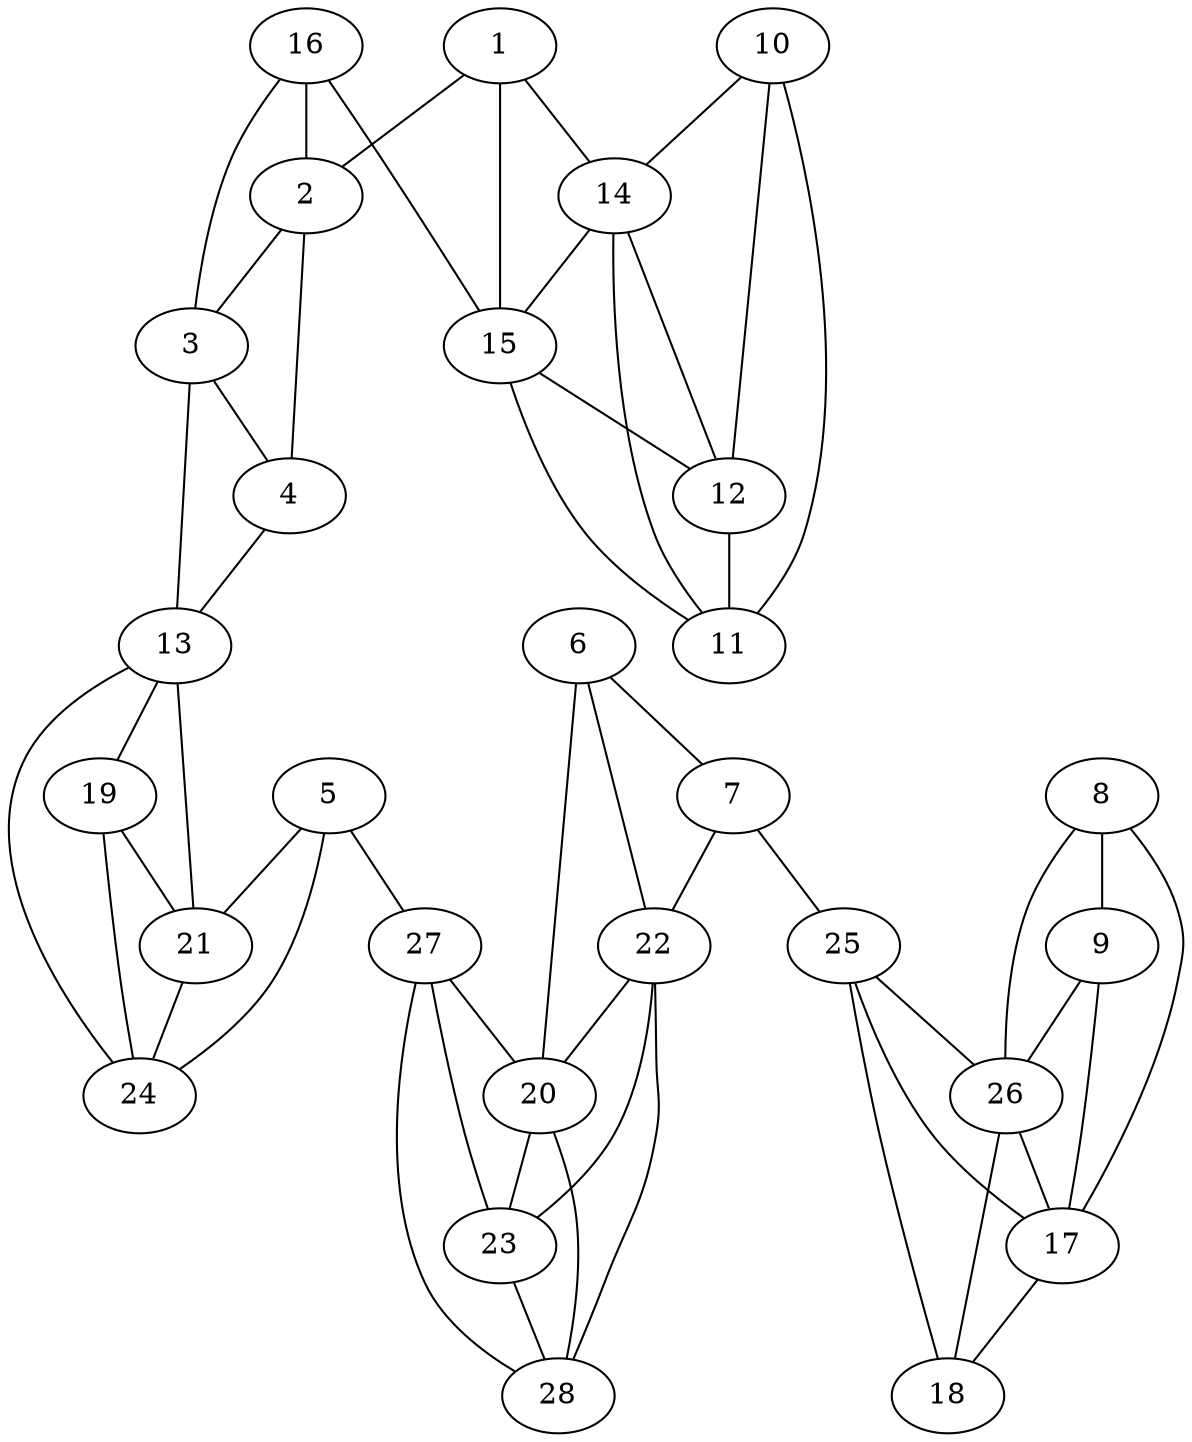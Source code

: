 graph pdb1obg {
	1	 [aaLength=17,
		sequence=EKGILLTKLSEFWFKFL,
		type=0];
	2	 [aaLength=6,
		sequence=TIFDYL,
		type=0];
	1 -- 2	 [distance0="34.54961",
		frequency=1,
		type0=1];
	14	 [aaLength=2,
		sequence=SA,
		type=1];
	1 -- 14	 [distance0="37.00367",
		frequency=1,
		type0=3];
	15	 [aaLength=2,
		sequence=VI,
		type=1];
	1 -- 15	 [distance0="35.90643",
		frequency=1,
		type0=2];
	3	 [aaLength=5,
		sequence=PAKLS,
		type=0];
	2 -- 3	 [distance0="11.00582",
		distance1="0.0",
		frequency=2,
		type0=1,
		type1=5];
	4	 [aaLength=9,
		sequence=EPKYKTQLE,
		type=0];
	2 -- 4	 [distance0="13.3716",
		frequency=1,
		type0=2];
	3 -- 4	 [distance0="8.845596",
		distance1="0.0",
		frequency=2,
		type0=1,
		type1=5];
	13	 [aaLength=5,
		sequence=SLLVH,
		type=1];
	3 -- 13	 [distance0="22.47185",
		frequency=1,
		type0=3];
	4 -- 13	 [distance0="25.55145",
		distance1="2.0",
		frequency=2,
		type0=3,
		type1=4];
	5	 [aaLength=12,
		sequence=TGSAWKEYVKTG,
		type=0];
	27	 [aaLength=2,
		sequence=TV,
		type=1];
	5 -- 27	 [distance0="34.73926",
		distance1="0.0",
		frequency=2,
		type0=3,
		type1=5];
	21	 [aaLength=8,
		sequence=LEVIVRGY,
		type=1];
	5 -- 21	 [distance0="33.82035",
		frequency=1,
		type0=1];
	24	 [aaLength=8,
		sequence=LEVIVRGY,
		type=1];
	5 -- 24	 [distance0="33.82035",
		frequency=1,
		type0=2];
	6	 [aaLength=10,
		sequence=SPAQAAELVG,
		type=0];
	7	 [aaLength=27,
		sequence=GEDLSRRVAELAVKLYSKCKDYAKEKG,
		type=0];
	6 -- 7	 [distance0="17.99481",
		distance1="0.0",
		frequency=2,
		type0=1,
		type1=5];
	20	 [aaLength=7,
		sequence=EFPEPIF,
		type=1];
	6 -- 20	 [distance0="39.17977",
		frequency=1,
		type0=3];
	22	 [aaLength=2,
		sequence=ST,
		type=1];
	6 -- 22	 [distance0="34.92928",
		frequency=1,
		type0=2];
	7 -- 22	 [distance0="47.87277",
		frequency=1,
		type0=2];
	25	 [aaLength=8,
		sequence=IIIADTKF,
		type=1];
	7 -- 25	 [distance0="50.36668",
		distance1="0.0",
		frequency=2,
		type0=3,
		type1=5];
	8	 [aaLength=11,
		sequence=KQFLRDWLTAN,
		type=0];
	17	 [aaLength=3,
		sequence=IIL,
		type=1];
	8 -- 17	 [distance0="46.65295",
		frequency=1,
		type0=3];
	9	 [aaLength=21,
		sequence=PQDIVDRTRAKYIEAYETLTG,
		type=0];
	8 -- 9	 [distance0="21.94089",
		distance1="10.0",
		frequency=2,
		type0=1,
		type1=4];
	26	 [aaLength=5,
		sequence=SRFWN,
		type=1];
	8 -- 26	 [distance0="39.70513",
		frequency=1,
		type0=2];
	9 -- 17	 [distance0="65.09594",
		frequency=1,
		type0=3];
	9 -- 26	 [distance0="55.97751",
		frequency=1,
		type0=2];
	10	 [aaLength=4,
		sequence=LVAR,
		type=1];
	12	 [aaLength=6,
		sequence=TLLFVA,
		type=1];
	10 -- 12	 [distance0="16.0",
		frequency=1,
		type0=2];
	11	 [aaLength=7,
		sequence=RDIYEVD,
		type=1];
	10 -- 11	 [distance0="7.0",
		distance1="3.0",
		frequency=2,
		type0=1,
		type1=4];
	10 -- 14	 [distance0="26.0",
		frequency=1,
		type0=3];
	11 -- 14	 [distance0="19.0",
		frequency=1,
		type0=3];
	12 -- 11	 [distance0="9.0",
		frequency=1,
		type0=1];
	12 -- 14	 [distance0="10.0",
		distance1="4.0",
		frequency=2,
		type0=2,
		type1=4];
	13 -- 21	 [distance0="11.0",
		frequency=1,
		type0=2];
	19	 [aaLength=2,
		sequence=KL,
		type=1];
	13 -- 19	 [distance0="7.0",
		distance1="2.0",
		frequency=2,
		type0=1,
		type1=4];
	13 -- 24	 [distance0="11.0",
		frequency=1,
		type0=3];
	14 -- 15	 [distance0="4.0",
		distance1="2.0",
		frequency=2,
		type0=1,
		type1=4];
	15 -- 12	 [distance0="14.0",
		frequency=1,
		type0=2];
	15 -- 11	 [distance0="23.0",
		frequency=1,
		type0=3];
	16	 [aaLength=2,
		sequence=RN,
		type=1];
	16 -- 2	 [distance0="24.73084",
		distance1="9.0",
		frequency=2,
		type0=2,
		type1=4];
	16 -- 3	 [distance0="23.19449",
		frequency=1,
		type0=1];
	16 -- 15	 [distance0="29.0",
		frequency=1,
		type0=3];
	18	 [aaLength=3,
		sequence=FGI,
		type=1];
	17 -- 18	 [distance0="9.0",
		frequency=1,
		type0=1];
	19 -- 21	 [distance0="4.0",
		distance1="2.0",
		frequency=2,
		type0=1,
		type1=4];
	19 -- 24	 [distance0="4.0",
		frequency=1,
		type0=2];
	23	 [aaLength=7,
		sequence=EFPEPIF,
		type=1];
	20 -- 23	 [distance0="0.0",
		frequency=1,
		type0=5];
	21 -- 24	 [distance0="0.0",
		distance1="0.0",
		frequency=2,
		type0=1,
		type1=5];
	22 -- 20	 [distance0="9.0",
		frequency=1,
		type0=1];
	22 -- 23	 [distance0="9.0",
		frequency=1,
		type0=2];
	28	 [aaLength=2,
		sequence=LK,
		type=1];
	22 -- 28	 [distance0="20.0",
		frequency=1,
		type0=3];
	23 -- 28	 [distance0="11.0",
		frequency=1,
		type0=3];
	25 -- 17	 [distance0="18.0",
		frequency=1,
		type0=2];
	25 -- 18	 [distance0="9.0",
		distance1="1.0",
		frequency=2,
		type0=1,
		type1=4];
	25 -- 26	 [distance0="30.0",
		frequency=1,
		type0=3];
	26 -- 17	 [distance0="12.0",
		frequency=1,
		type0=1];
	26 -- 18	 [distance0="21.0",
		frequency=1,
		type0=2];
	27 -- 20	 [distance0="15.0",
		frequency=1,
		type0=2];
	27 -- 23	 [distance0="15.0",
		frequency=1,
		type0=3];
	27 -- 28	 [distance0="4.0",
		distance1="2.0",
		frequency=2,
		type0=1,
		type1=4];
	28 -- 20	 [distance0="11.0",
		distance1="9.0",
		frequency=2,
		type0=2,
		type1=4];
}
